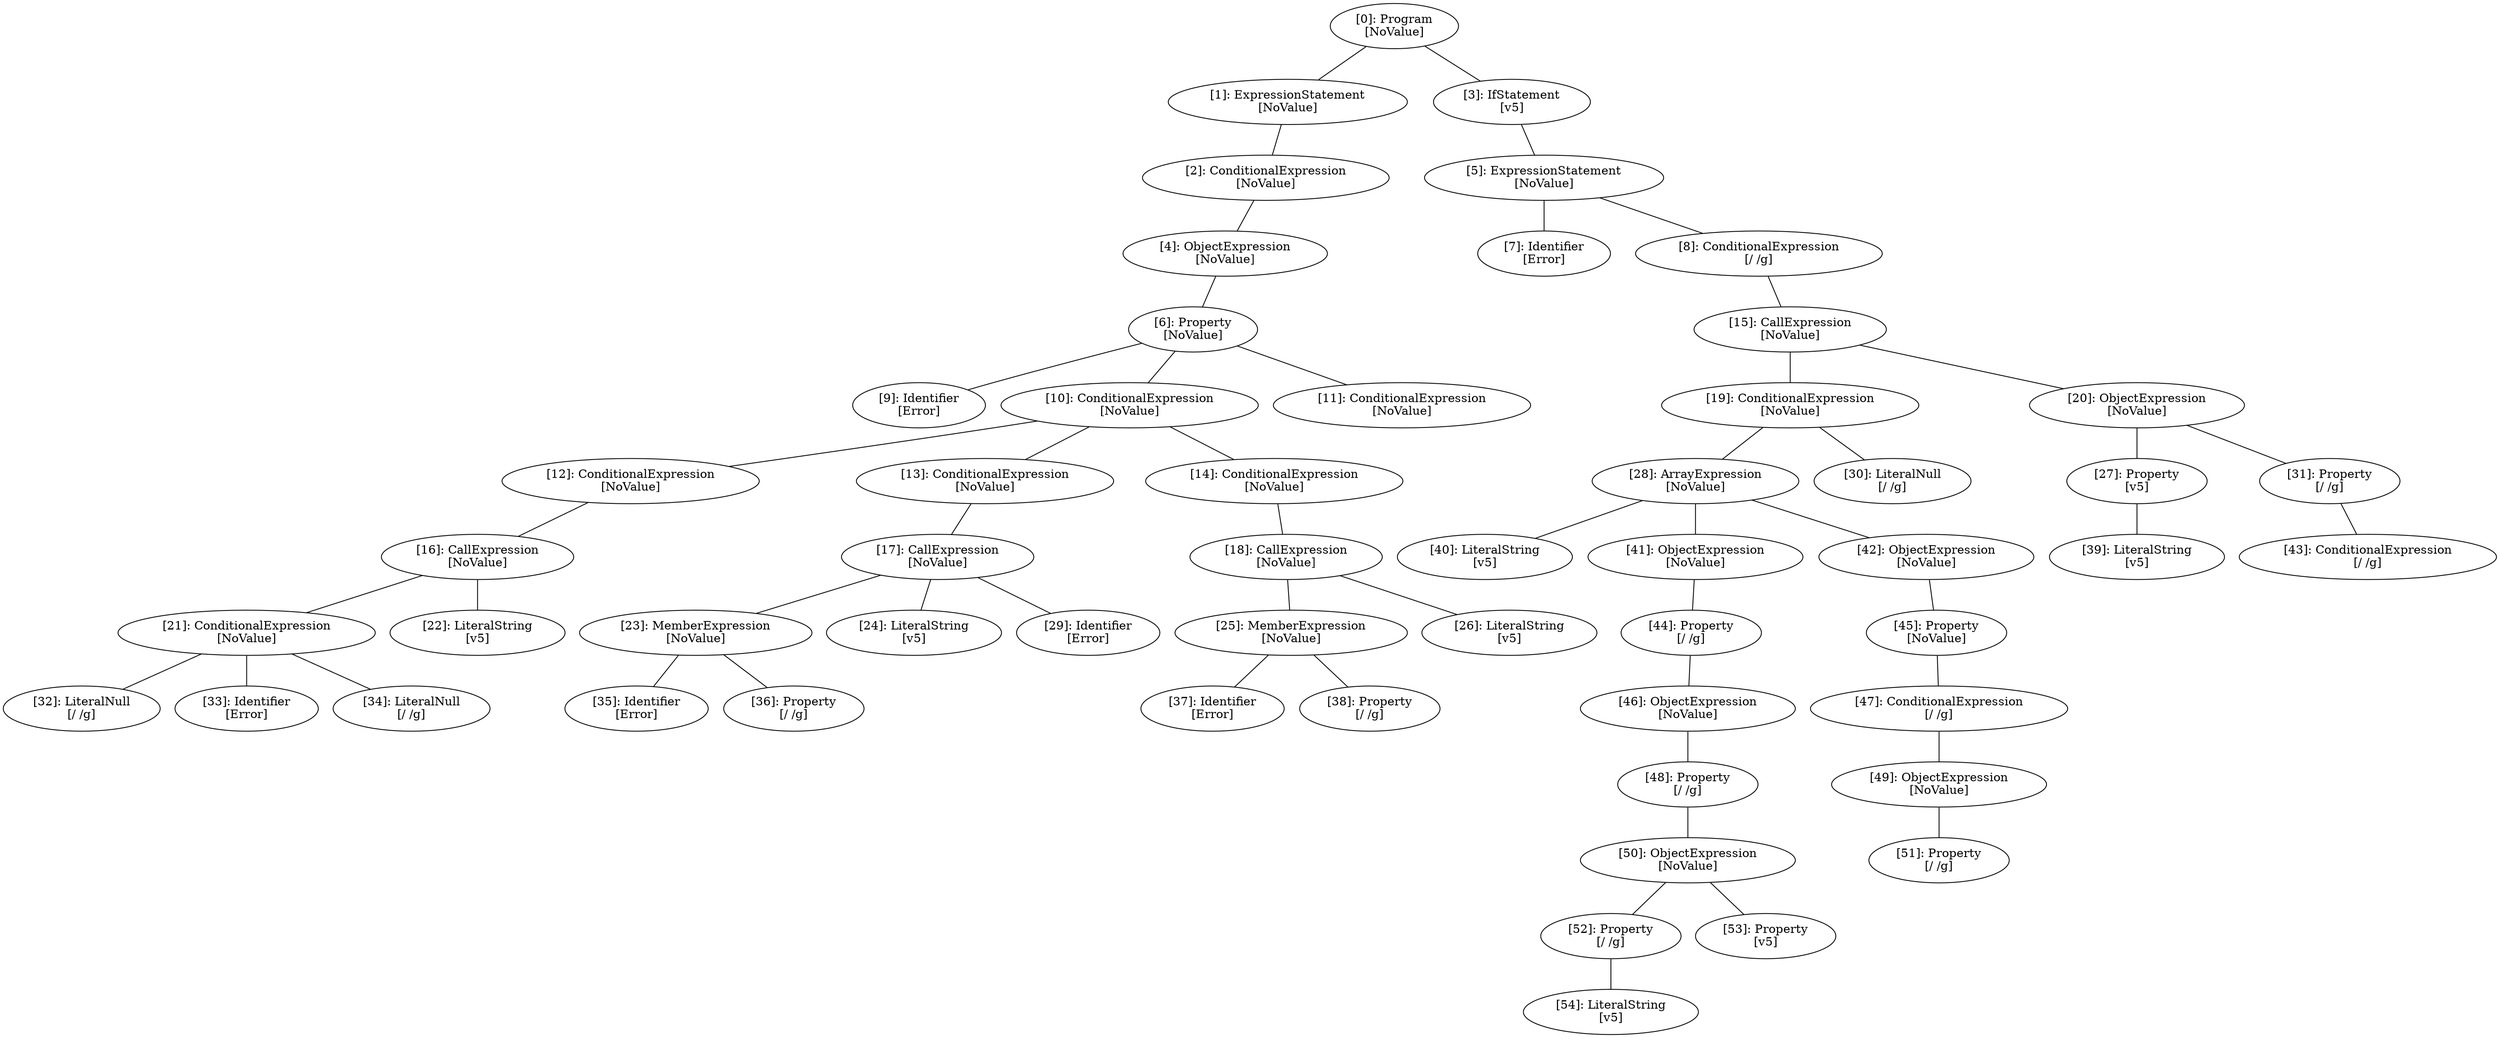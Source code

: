 // Result
graph {
	0 [label="[0]: Program
[NoValue]"]
	1 [label="[1]: ExpressionStatement
[NoValue]"]
	2 [label="[2]: ConditionalExpression
[NoValue]"]
	3 [label="[3]: IfStatement
[v5]"]
	4 [label="[4]: ObjectExpression
[NoValue]"]
	5 [label="[5]: ExpressionStatement
[NoValue]"]
	6 [label="[6]: Property
[NoValue]"]
	7 [label="[7]: Identifier
[Error]"]
	8 [label="[8]: ConditionalExpression
[/ /g]"]
	9 [label="[9]: Identifier
[Error]"]
	10 [label="[10]: ConditionalExpression
[NoValue]"]
	11 [label="[11]: ConditionalExpression
[NoValue]"]
	12 [label="[12]: ConditionalExpression
[NoValue]"]
	13 [label="[13]: ConditionalExpression
[NoValue]"]
	14 [label="[14]: ConditionalExpression
[NoValue]"]
	15 [label="[15]: CallExpression
[NoValue]"]
	16 [label="[16]: CallExpression
[NoValue]"]
	17 [label="[17]: CallExpression
[NoValue]"]
	18 [label="[18]: CallExpression
[NoValue]"]
	19 [label="[19]: ConditionalExpression
[NoValue]"]
	20 [label="[20]: ObjectExpression
[NoValue]"]
	21 [label="[21]: ConditionalExpression
[NoValue]"]
	22 [label="[22]: LiteralString
[v5]"]
	23 [label="[23]: MemberExpression
[NoValue]"]
	24 [label="[24]: LiteralString
[v5]"]
	25 [label="[25]: MemberExpression
[NoValue]"]
	26 [label="[26]: LiteralString
[v5]"]
	27 [label="[27]: Property
[v5]"]
	28 [label="[28]: ArrayExpression
[NoValue]"]
	29 [label="[29]: Identifier
[Error]"]
	30 [label="[30]: LiteralNull
[/ /g]"]
	31 [label="[31]: Property
[/ /g]"]
	32 [label="[32]: LiteralNull
[/ /g]"]
	33 [label="[33]: Identifier
[Error]"]
	34 [label="[34]: LiteralNull
[/ /g]"]
	35 [label="[35]: Identifier
[Error]"]
	36 [label="[36]: Property
[/ /g]"]
	37 [label="[37]: Identifier
[Error]"]
	38 [label="[38]: Property
[/ /g]"]
	39 [label="[39]: LiteralString
[v5]"]
	40 [label="[40]: LiteralString
[v5]"]
	41 [label="[41]: ObjectExpression
[NoValue]"]
	42 [label="[42]: ObjectExpression
[NoValue]"]
	43 [label="[43]: ConditionalExpression
[/ /g]"]
	44 [label="[44]: Property
[/ /g]"]
	45 [label="[45]: Property
[NoValue]"]
	46 [label="[46]: ObjectExpression
[NoValue]"]
	47 [label="[47]: ConditionalExpression
[/ /g]"]
	48 [label="[48]: Property
[/ /g]"]
	49 [label="[49]: ObjectExpression
[NoValue]"]
	50 [label="[50]: ObjectExpression
[NoValue]"]
	51 [label="[51]: Property
[/ /g]"]
	52 [label="[52]: Property
[/ /g]"]
	53 [label="[53]: Property
[v5]"]
	54 [label="[54]: LiteralString
[v5]"]
	0 -- 1
	0 -- 3
	1 -- 2
	2 -- 4
	3 -- 5
	4 -- 6
	5 -- 7
	5 -- 8
	6 -- 9
	6 -- 10
	6 -- 11
	8 -- 15
	10 -- 12
	10 -- 13
	10 -- 14
	12 -- 16
	13 -- 17
	14 -- 18
	15 -- 19
	15 -- 20
	16 -- 21
	16 -- 22
	17 -- 23
	17 -- 24
	17 -- 29
	18 -- 25
	18 -- 26
	19 -- 28
	19 -- 30
	20 -- 27
	20 -- 31
	21 -- 32
	21 -- 33
	21 -- 34
	23 -- 35
	23 -- 36
	25 -- 37
	25 -- 38
	27 -- 39
	28 -- 40
	28 -- 41
	28 -- 42
	31 -- 43
	41 -- 44
	42 -- 45
	44 -- 46
	45 -- 47
	46 -- 48
	47 -- 49
	48 -- 50
	49 -- 51
	50 -- 52
	50 -- 53
	52 -- 54
}

